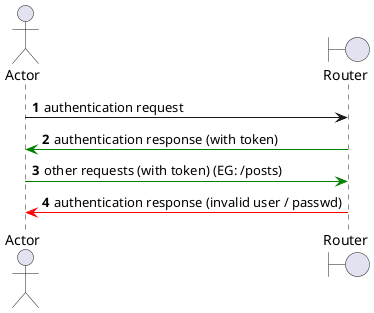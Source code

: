 @startuml authentication-sequence
autonumber

actor Actor
boundary Router

Actor -> Router: authentication request
Router -[#Green]> Actor: authentication response (with token)
Actor -[#Green]> Router: other requests (with token) (EG: /posts)
Router -[#Red]> Actor: authentication response (invalid user / passwd)

@enduml
